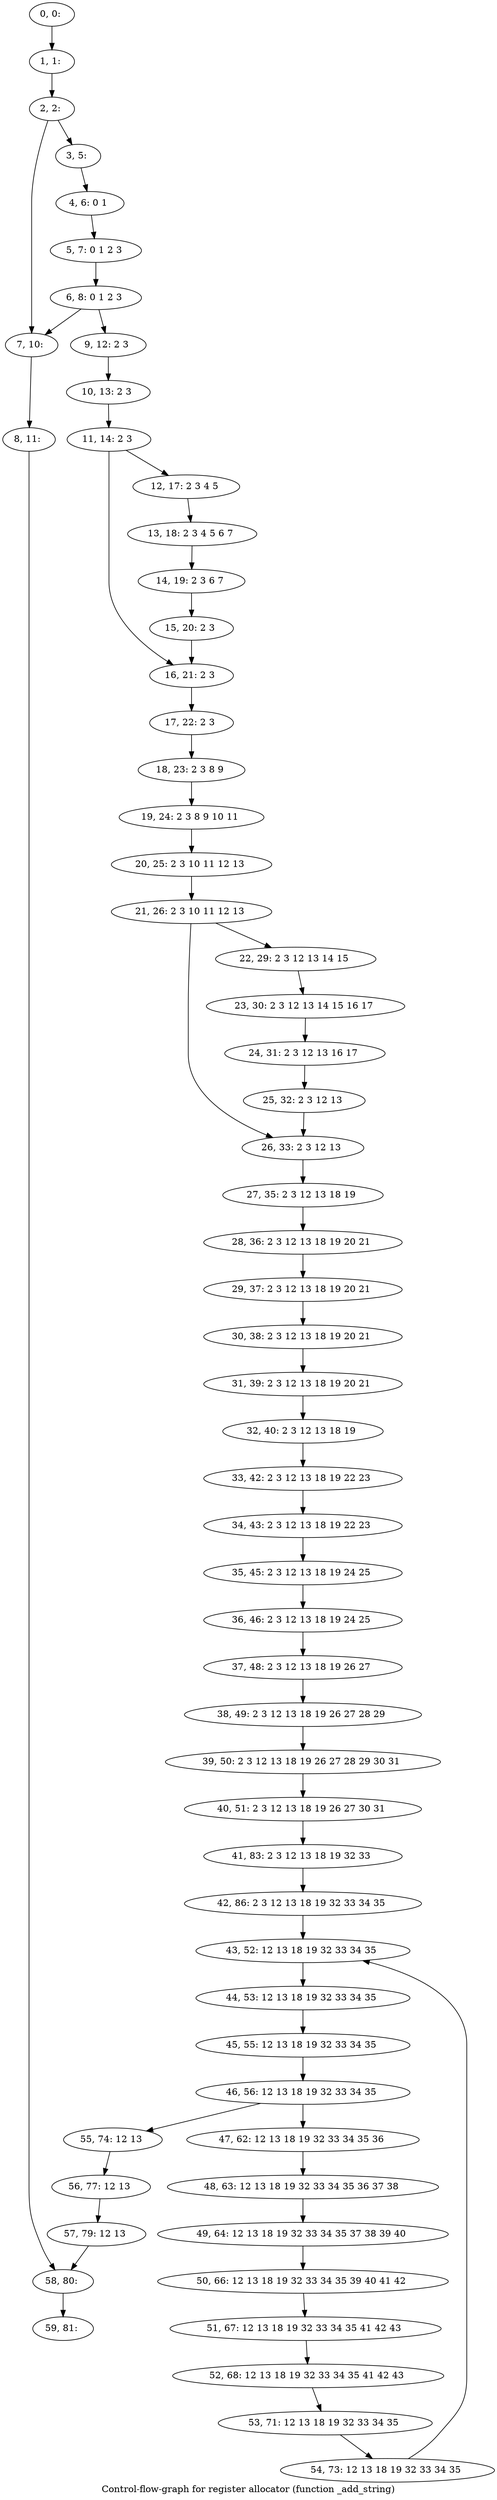 digraph G {
graph [label="Control-flow-graph for register allocator (function _add_string)"]
0[label="0, 0: "];
1[label="1, 1: "];
2[label="2, 2: "];
3[label="3, 5: "];
4[label="4, 6: 0 1 "];
5[label="5, 7: 0 1 2 3 "];
6[label="6, 8: 0 1 2 3 "];
7[label="7, 10: "];
8[label="8, 11: "];
9[label="9, 12: 2 3 "];
10[label="10, 13: 2 3 "];
11[label="11, 14: 2 3 "];
12[label="12, 17: 2 3 4 5 "];
13[label="13, 18: 2 3 4 5 6 7 "];
14[label="14, 19: 2 3 6 7 "];
15[label="15, 20: 2 3 "];
16[label="16, 21: 2 3 "];
17[label="17, 22: 2 3 "];
18[label="18, 23: 2 3 8 9 "];
19[label="19, 24: 2 3 8 9 10 11 "];
20[label="20, 25: 2 3 10 11 12 13 "];
21[label="21, 26: 2 3 10 11 12 13 "];
22[label="22, 29: 2 3 12 13 14 15 "];
23[label="23, 30: 2 3 12 13 14 15 16 17 "];
24[label="24, 31: 2 3 12 13 16 17 "];
25[label="25, 32: 2 3 12 13 "];
26[label="26, 33: 2 3 12 13 "];
27[label="27, 35: 2 3 12 13 18 19 "];
28[label="28, 36: 2 3 12 13 18 19 20 21 "];
29[label="29, 37: 2 3 12 13 18 19 20 21 "];
30[label="30, 38: 2 3 12 13 18 19 20 21 "];
31[label="31, 39: 2 3 12 13 18 19 20 21 "];
32[label="32, 40: 2 3 12 13 18 19 "];
33[label="33, 42: 2 3 12 13 18 19 22 23 "];
34[label="34, 43: 2 3 12 13 18 19 22 23 "];
35[label="35, 45: 2 3 12 13 18 19 24 25 "];
36[label="36, 46: 2 3 12 13 18 19 24 25 "];
37[label="37, 48: 2 3 12 13 18 19 26 27 "];
38[label="38, 49: 2 3 12 13 18 19 26 27 28 29 "];
39[label="39, 50: 2 3 12 13 18 19 26 27 28 29 30 31 "];
40[label="40, 51: 2 3 12 13 18 19 26 27 30 31 "];
41[label="41, 83: 2 3 12 13 18 19 32 33 "];
42[label="42, 86: 2 3 12 13 18 19 32 33 34 35 "];
43[label="43, 52: 12 13 18 19 32 33 34 35 "];
44[label="44, 53: 12 13 18 19 32 33 34 35 "];
45[label="45, 55: 12 13 18 19 32 33 34 35 "];
46[label="46, 56: 12 13 18 19 32 33 34 35 "];
47[label="47, 62: 12 13 18 19 32 33 34 35 36 "];
48[label="48, 63: 12 13 18 19 32 33 34 35 36 37 38 "];
49[label="49, 64: 12 13 18 19 32 33 34 35 37 38 39 40 "];
50[label="50, 66: 12 13 18 19 32 33 34 35 39 40 41 42 "];
51[label="51, 67: 12 13 18 19 32 33 34 35 41 42 43 "];
52[label="52, 68: 12 13 18 19 32 33 34 35 41 42 43 "];
53[label="53, 71: 12 13 18 19 32 33 34 35 "];
54[label="54, 73: 12 13 18 19 32 33 34 35 "];
55[label="55, 74: 12 13 "];
56[label="56, 77: 12 13 "];
57[label="57, 79: 12 13 "];
58[label="58, 80: "];
59[label="59, 81: "];
0->1 ;
1->2 ;
2->3 ;
2->7 ;
3->4 ;
4->5 ;
5->6 ;
6->7 ;
6->9 ;
7->8 ;
8->58 ;
9->10 ;
10->11 ;
11->12 ;
11->16 ;
12->13 ;
13->14 ;
14->15 ;
15->16 ;
16->17 ;
17->18 ;
18->19 ;
19->20 ;
20->21 ;
21->22 ;
21->26 ;
22->23 ;
23->24 ;
24->25 ;
25->26 ;
26->27 ;
27->28 ;
28->29 ;
29->30 ;
30->31 ;
31->32 ;
32->33 ;
33->34 ;
34->35 ;
35->36 ;
36->37 ;
37->38 ;
38->39 ;
39->40 ;
40->41 ;
41->42 ;
42->43 ;
43->44 ;
44->45 ;
45->46 ;
46->47 ;
46->55 ;
47->48 ;
48->49 ;
49->50 ;
50->51 ;
51->52 ;
52->53 ;
53->54 ;
54->43 ;
55->56 ;
56->57 ;
57->58 ;
58->59 ;
}
